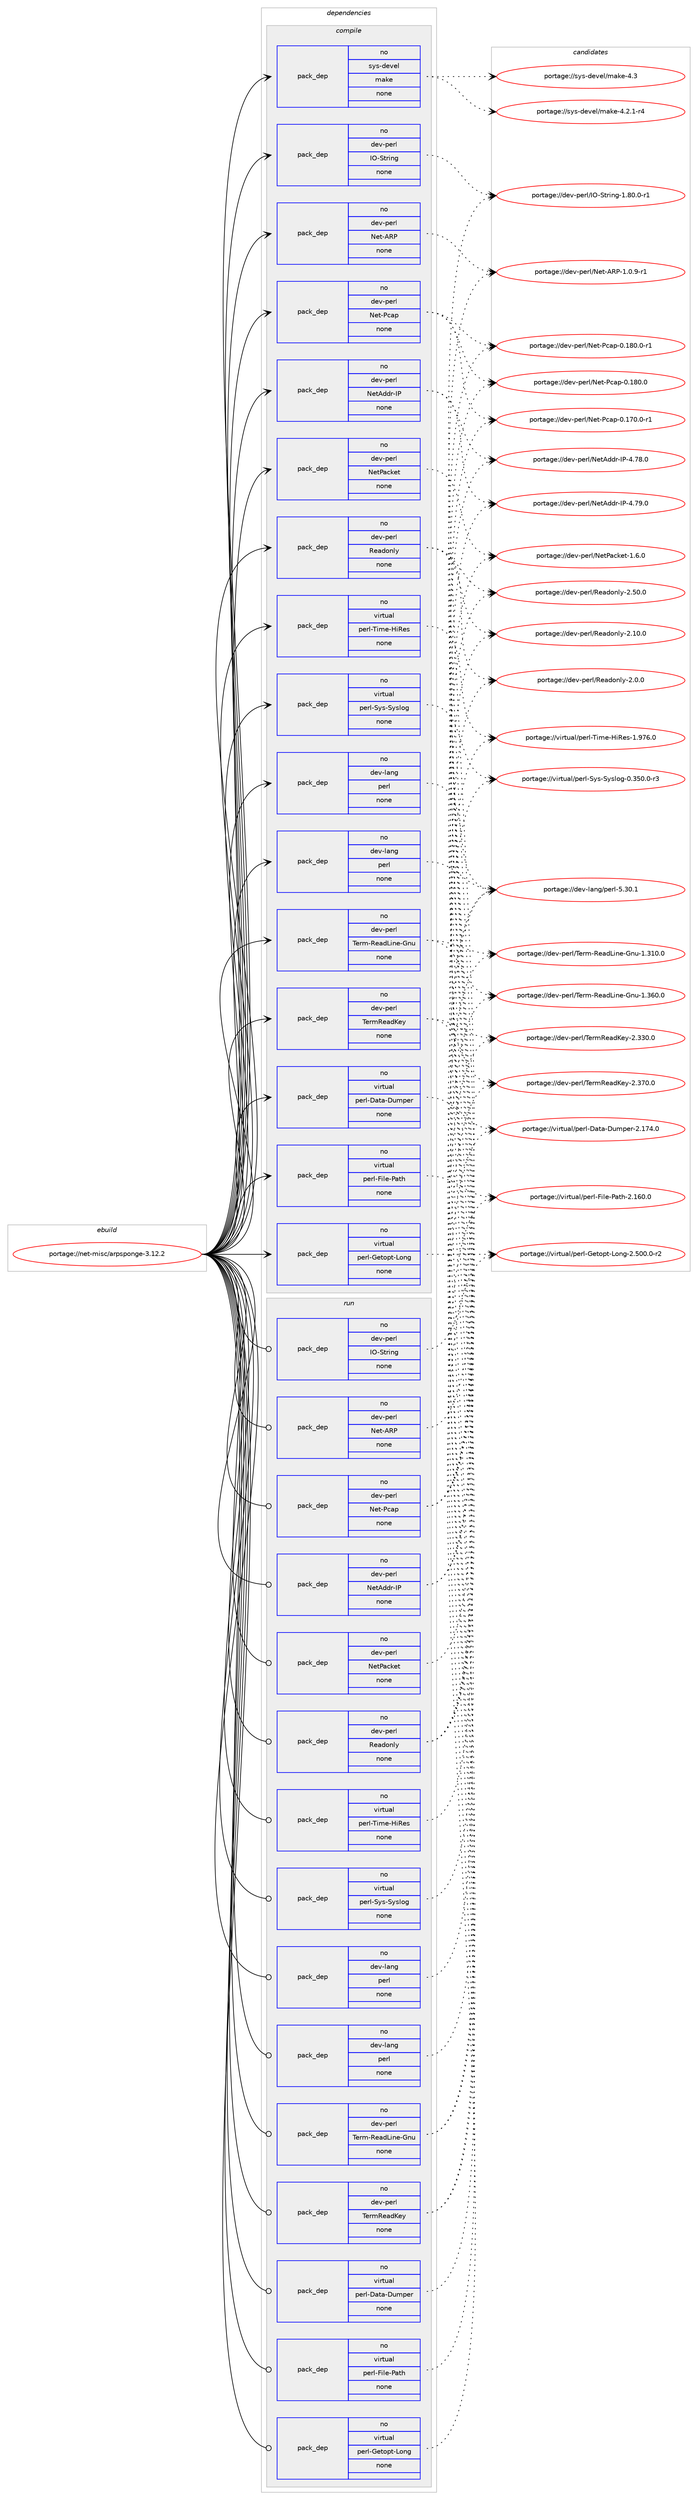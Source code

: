 digraph prolog {

# *************
# Graph options
# *************

newrank=true;
concentrate=true;
compound=true;
graph [rankdir=LR,fontname=Helvetica,fontsize=10,ranksep=1.5];#, ranksep=2.5, nodesep=0.2];
edge  [arrowhead=vee];
node  [fontname=Helvetica,fontsize=10];

# **********
# The ebuild
# **********

subgraph cluster_leftcol {
color=gray;
rank=same;
label=<<i>ebuild</i>>;
id [label="portage://net-misc/arpsponge-3.12.2", color=red, width=4, href="../net-misc/arpsponge-3.12.2.svg"];
}

# ****************
# The dependencies
# ****************

subgraph cluster_midcol {
color=gray;
label=<<i>dependencies</i>>;
subgraph cluster_compile {
fillcolor="#eeeeee";
style=filled;
label=<<i>compile</i>>;
subgraph pack18735 {
dependency22836 [label=<<TABLE BORDER="0" CELLBORDER="1" CELLSPACING="0" CELLPADDING="4" WIDTH="220"><TR><TD ROWSPAN="6" CELLPADDING="30">pack_dep</TD></TR><TR><TD WIDTH="110">no</TD></TR><TR><TD>dev-lang</TD></TR><TR><TD>perl</TD></TR><TR><TD>none</TD></TR><TR><TD></TD></TR></TABLE>>, shape=none, color=blue];
}
id:e -> dependency22836:w [weight=20,style="solid",arrowhead="vee"];
subgraph pack18736 {
dependency22837 [label=<<TABLE BORDER="0" CELLBORDER="1" CELLSPACING="0" CELLPADDING="4" WIDTH="220"><TR><TD ROWSPAN="6" CELLPADDING="30">pack_dep</TD></TR><TR><TD WIDTH="110">no</TD></TR><TR><TD>dev-lang</TD></TR><TR><TD>perl</TD></TR><TR><TD>none</TD></TR><TR><TD></TD></TR></TABLE>>, shape=none, color=blue];
}
id:e -> dependency22837:w [weight=20,style="solid",arrowhead="vee"];
subgraph pack18737 {
dependency22838 [label=<<TABLE BORDER="0" CELLBORDER="1" CELLSPACING="0" CELLPADDING="4" WIDTH="220"><TR><TD ROWSPAN="6" CELLPADDING="30">pack_dep</TD></TR><TR><TD WIDTH="110">no</TD></TR><TR><TD>dev-perl</TD></TR><TR><TD>IO-String</TD></TR><TR><TD>none</TD></TR><TR><TD></TD></TR></TABLE>>, shape=none, color=blue];
}
id:e -> dependency22838:w [weight=20,style="solid",arrowhead="vee"];
subgraph pack18738 {
dependency22839 [label=<<TABLE BORDER="0" CELLBORDER="1" CELLSPACING="0" CELLPADDING="4" WIDTH="220"><TR><TD ROWSPAN="6" CELLPADDING="30">pack_dep</TD></TR><TR><TD WIDTH="110">no</TD></TR><TR><TD>dev-perl</TD></TR><TR><TD>Net-ARP</TD></TR><TR><TD>none</TD></TR><TR><TD></TD></TR></TABLE>>, shape=none, color=blue];
}
id:e -> dependency22839:w [weight=20,style="solid",arrowhead="vee"];
subgraph pack18739 {
dependency22840 [label=<<TABLE BORDER="0" CELLBORDER="1" CELLSPACING="0" CELLPADDING="4" WIDTH="220"><TR><TD ROWSPAN="6" CELLPADDING="30">pack_dep</TD></TR><TR><TD WIDTH="110">no</TD></TR><TR><TD>dev-perl</TD></TR><TR><TD>Net-Pcap</TD></TR><TR><TD>none</TD></TR><TR><TD></TD></TR></TABLE>>, shape=none, color=blue];
}
id:e -> dependency22840:w [weight=20,style="solid",arrowhead="vee"];
subgraph pack18740 {
dependency22841 [label=<<TABLE BORDER="0" CELLBORDER="1" CELLSPACING="0" CELLPADDING="4" WIDTH="220"><TR><TD ROWSPAN="6" CELLPADDING="30">pack_dep</TD></TR><TR><TD WIDTH="110">no</TD></TR><TR><TD>dev-perl</TD></TR><TR><TD>NetAddr-IP</TD></TR><TR><TD>none</TD></TR><TR><TD></TD></TR></TABLE>>, shape=none, color=blue];
}
id:e -> dependency22841:w [weight=20,style="solid",arrowhead="vee"];
subgraph pack18741 {
dependency22842 [label=<<TABLE BORDER="0" CELLBORDER="1" CELLSPACING="0" CELLPADDING="4" WIDTH="220"><TR><TD ROWSPAN="6" CELLPADDING="30">pack_dep</TD></TR><TR><TD WIDTH="110">no</TD></TR><TR><TD>dev-perl</TD></TR><TR><TD>NetPacket</TD></TR><TR><TD>none</TD></TR><TR><TD></TD></TR></TABLE>>, shape=none, color=blue];
}
id:e -> dependency22842:w [weight=20,style="solid",arrowhead="vee"];
subgraph pack18742 {
dependency22843 [label=<<TABLE BORDER="0" CELLBORDER="1" CELLSPACING="0" CELLPADDING="4" WIDTH="220"><TR><TD ROWSPAN="6" CELLPADDING="30">pack_dep</TD></TR><TR><TD WIDTH="110">no</TD></TR><TR><TD>dev-perl</TD></TR><TR><TD>Readonly</TD></TR><TR><TD>none</TD></TR><TR><TD></TD></TR></TABLE>>, shape=none, color=blue];
}
id:e -> dependency22843:w [weight=20,style="solid",arrowhead="vee"];
subgraph pack18743 {
dependency22844 [label=<<TABLE BORDER="0" CELLBORDER="1" CELLSPACING="0" CELLPADDING="4" WIDTH="220"><TR><TD ROWSPAN="6" CELLPADDING="30">pack_dep</TD></TR><TR><TD WIDTH="110">no</TD></TR><TR><TD>dev-perl</TD></TR><TR><TD>Term-ReadLine-Gnu</TD></TR><TR><TD>none</TD></TR><TR><TD></TD></TR></TABLE>>, shape=none, color=blue];
}
id:e -> dependency22844:w [weight=20,style="solid",arrowhead="vee"];
subgraph pack18744 {
dependency22845 [label=<<TABLE BORDER="0" CELLBORDER="1" CELLSPACING="0" CELLPADDING="4" WIDTH="220"><TR><TD ROWSPAN="6" CELLPADDING="30">pack_dep</TD></TR><TR><TD WIDTH="110">no</TD></TR><TR><TD>dev-perl</TD></TR><TR><TD>TermReadKey</TD></TR><TR><TD>none</TD></TR><TR><TD></TD></TR></TABLE>>, shape=none, color=blue];
}
id:e -> dependency22845:w [weight=20,style="solid",arrowhead="vee"];
subgraph pack18745 {
dependency22846 [label=<<TABLE BORDER="0" CELLBORDER="1" CELLSPACING="0" CELLPADDING="4" WIDTH="220"><TR><TD ROWSPAN="6" CELLPADDING="30">pack_dep</TD></TR><TR><TD WIDTH="110">no</TD></TR><TR><TD>sys-devel</TD></TR><TR><TD>make</TD></TR><TR><TD>none</TD></TR><TR><TD></TD></TR></TABLE>>, shape=none, color=blue];
}
id:e -> dependency22846:w [weight=20,style="solid",arrowhead="vee"];
subgraph pack18746 {
dependency22847 [label=<<TABLE BORDER="0" CELLBORDER="1" CELLSPACING="0" CELLPADDING="4" WIDTH="220"><TR><TD ROWSPAN="6" CELLPADDING="30">pack_dep</TD></TR><TR><TD WIDTH="110">no</TD></TR><TR><TD>virtual</TD></TR><TR><TD>perl-Data-Dumper</TD></TR><TR><TD>none</TD></TR><TR><TD></TD></TR></TABLE>>, shape=none, color=blue];
}
id:e -> dependency22847:w [weight=20,style="solid",arrowhead="vee"];
subgraph pack18747 {
dependency22848 [label=<<TABLE BORDER="0" CELLBORDER="1" CELLSPACING="0" CELLPADDING="4" WIDTH="220"><TR><TD ROWSPAN="6" CELLPADDING="30">pack_dep</TD></TR><TR><TD WIDTH="110">no</TD></TR><TR><TD>virtual</TD></TR><TR><TD>perl-File-Path</TD></TR><TR><TD>none</TD></TR><TR><TD></TD></TR></TABLE>>, shape=none, color=blue];
}
id:e -> dependency22848:w [weight=20,style="solid",arrowhead="vee"];
subgraph pack18748 {
dependency22849 [label=<<TABLE BORDER="0" CELLBORDER="1" CELLSPACING="0" CELLPADDING="4" WIDTH="220"><TR><TD ROWSPAN="6" CELLPADDING="30">pack_dep</TD></TR><TR><TD WIDTH="110">no</TD></TR><TR><TD>virtual</TD></TR><TR><TD>perl-Getopt-Long</TD></TR><TR><TD>none</TD></TR><TR><TD></TD></TR></TABLE>>, shape=none, color=blue];
}
id:e -> dependency22849:w [weight=20,style="solid",arrowhead="vee"];
subgraph pack18749 {
dependency22850 [label=<<TABLE BORDER="0" CELLBORDER="1" CELLSPACING="0" CELLPADDING="4" WIDTH="220"><TR><TD ROWSPAN="6" CELLPADDING="30">pack_dep</TD></TR><TR><TD WIDTH="110">no</TD></TR><TR><TD>virtual</TD></TR><TR><TD>perl-Sys-Syslog</TD></TR><TR><TD>none</TD></TR><TR><TD></TD></TR></TABLE>>, shape=none, color=blue];
}
id:e -> dependency22850:w [weight=20,style="solid",arrowhead="vee"];
subgraph pack18750 {
dependency22851 [label=<<TABLE BORDER="0" CELLBORDER="1" CELLSPACING="0" CELLPADDING="4" WIDTH="220"><TR><TD ROWSPAN="6" CELLPADDING="30">pack_dep</TD></TR><TR><TD WIDTH="110">no</TD></TR><TR><TD>virtual</TD></TR><TR><TD>perl-Time-HiRes</TD></TR><TR><TD>none</TD></TR><TR><TD></TD></TR></TABLE>>, shape=none, color=blue];
}
id:e -> dependency22851:w [weight=20,style="solid",arrowhead="vee"];
}
subgraph cluster_compileandrun {
fillcolor="#eeeeee";
style=filled;
label=<<i>compile and run</i>>;
}
subgraph cluster_run {
fillcolor="#eeeeee";
style=filled;
label=<<i>run</i>>;
subgraph pack18751 {
dependency22852 [label=<<TABLE BORDER="0" CELLBORDER="1" CELLSPACING="0" CELLPADDING="4" WIDTH="220"><TR><TD ROWSPAN="6" CELLPADDING="30">pack_dep</TD></TR><TR><TD WIDTH="110">no</TD></TR><TR><TD>dev-lang</TD></TR><TR><TD>perl</TD></TR><TR><TD>none</TD></TR><TR><TD></TD></TR></TABLE>>, shape=none, color=blue];
}
id:e -> dependency22852:w [weight=20,style="solid",arrowhead="odot"];
subgraph pack18752 {
dependency22853 [label=<<TABLE BORDER="0" CELLBORDER="1" CELLSPACING="0" CELLPADDING="4" WIDTH="220"><TR><TD ROWSPAN="6" CELLPADDING="30">pack_dep</TD></TR><TR><TD WIDTH="110">no</TD></TR><TR><TD>dev-lang</TD></TR><TR><TD>perl</TD></TR><TR><TD>none</TD></TR><TR><TD></TD></TR></TABLE>>, shape=none, color=blue];
}
id:e -> dependency22853:w [weight=20,style="solid",arrowhead="odot"];
subgraph pack18753 {
dependency22854 [label=<<TABLE BORDER="0" CELLBORDER="1" CELLSPACING="0" CELLPADDING="4" WIDTH="220"><TR><TD ROWSPAN="6" CELLPADDING="30">pack_dep</TD></TR><TR><TD WIDTH="110">no</TD></TR><TR><TD>dev-perl</TD></TR><TR><TD>IO-String</TD></TR><TR><TD>none</TD></TR><TR><TD></TD></TR></TABLE>>, shape=none, color=blue];
}
id:e -> dependency22854:w [weight=20,style="solid",arrowhead="odot"];
subgraph pack18754 {
dependency22855 [label=<<TABLE BORDER="0" CELLBORDER="1" CELLSPACING="0" CELLPADDING="4" WIDTH="220"><TR><TD ROWSPAN="6" CELLPADDING="30">pack_dep</TD></TR><TR><TD WIDTH="110">no</TD></TR><TR><TD>dev-perl</TD></TR><TR><TD>Net-ARP</TD></TR><TR><TD>none</TD></TR><TR><TD></TD></TR></TABLE>>, shape=none, color=blue];
}
id:e -> dependency22855:w [weight=20,style="solid",arrowhead="odot"];
subgraph pack18755 {
dependency22856 [label=<<TABLE BORDER="0" CELLBORDER="1" CELLSPACING="0" CELLPADDING="4" WIDTH="220"><TR><TD ROWSPAN="6" CELLPADDING="30">pack_dep</TD></TR><TR><TD WIDTH="110">no</TD></TR><TR><TD>dev-perl</TD></TR><TR><TD>Net-Pcap</TD></TR><TR><TD>none</TD></TR><TR><TD></TD></TR></TABLE>>, shape=none, color=blue];
}
id:e -> dependency22856:w [weight=20,style="solid",arrowhead="odot"];
subgraph pack18756 {
dependency22857 [label=<<TABLE BORDER="0" CELLBORDER="1" CELLSPACING="0" CELLPADDING="4" WIDTH="220"><TR><TD ROWSPAN="6" CELLPADDING="30">pack_dep</TD></TR><TR><TD WIDTH="110">no</TD></TR><TR><TD>dev-perl</TD></TR><TR><TD>NetAddr-IP</TD></TR><TR><TD>none</TD></TR><TR><TD></TD></TR></TABLE>>, shape=none, color=blue];
}
id:e -> dependency22857:w [weight=20,style="solid",arrowhead="odot"];
subgraph pack18757 {
dependency22858 [label=<<TABLE BORDER="0" CELLBORDER="1" CELLSPACING="0" CELLPADDING="4" WIDTH="220"><TR><TD ROWSPAN="6" CELLPADDING="30">pack_dep</TD></TR><TR><TD WIDTH="110">no</TD></TR><TR><TD>dev-perl</TD></TR><TR><TD>NetPacket</TD></TR><TR><TD>none</TD></TR><TR><TD></TD></TR></TABLE>>, shape=none, color=blue];
}
id:e -> dependency22858:w [weight=20,style="solid",arrowhead="odot"];
subgraph pack18758 {
dependency22859 [label=<<TABLE BORDER="0" CELLBORDER="1" CELLSPACING="0" CELLPADDING="4" WIDTH="220"><TR><TD ROWSPAN="6" CELLPADDING="30">pack_dep</TD></TR><TR><TD WIDTH="110">no</TD></TR><TR><TD>dev-perl</TD></TR><TR><TD>Readonly</TD></TR><TR><TD>none</TD></TR><TR><TD></TD></TR></TABLE>>, shape=none, color=blue];
}
id:e -> dependency22859:w [weight=20,style="solid",arrowhead="odot"];
subgraph pack18759 {
dependency22860 [label=<<TABLE BORDER="0" CELLBORDER="1" CELLSPACING="0" CELLPADDING="4" WIDTH="220"><TR><TD ROWSPAN="6" CELLPADDING="30">pack_dep</TD></TR><TR><TD WIDTH="110">no</TD></TR><TR><TD>dev-perl</TD></TR><TR><TD>Term-ReadLine-Gnu</TD></TR><TR><TD>none</TD></TR><TR><TD></TD></TR></TABLE>>, shape=none, color=blue];
}
id:e -> dependency22860:w [weight=20,style="solid",arrowhead="odot"];
subgraph pack18760 {
dependency22861 [label=<<TABLE BORDER="0" CELLBORDER="1" CELLSPACING="0" CELLPADDING="4" WIDTH="220"><TR><TD ROWSPAN="6" CELLPADDING="30">pack_dep</TD></TR><TR><TD WIDTH="110">no</TD></TR><TR><TD>dev-perl</TD></TR><TR><TD>TermReadKey</TD></TR><TR><TD>none</TD></TR><TR><TD></TD></TR></TABLE>>, shape=none, color=blue];
}
id:e -> dependency22861:w [weight=20,style="solid",arrowhead="odot"];
subgraph pack18761 {
dependency22862 [label=<<TABLE BORDER="0" CELLBORDER="1" CELLSPACING="0" CELLPADDING="4" WIDTH="220"><TR><TD ROWSPAN="6" CELLPADDING="30">pack_dep</TD></TR><TR><TD WIDTH="110">no</TD></TR><TR><TD>virtual</TD></TR><TR><TD>perl-Data-Dumper</TD></TR><TR><TD>none</TD></TR><TR><TD></TD></TR></TABLE>>, shape=none, color=blue];
}
id:e -> dependency22862:w [weight=20,style="solid",arrowhead="odot"];
subgraph pack18762 {
dependency22863 [label=<<TABLE BORDER="0" CELLBORDER="1" CELLSPACING="0" CELLPADDING="4" WIDTH="220"><TR><TD ROWSPAN="6" CELLPADDING="30">pack_dep</TD></TR><TR><TD WIDTH="110">no</TD></TR><TR><TD>virtual</TD></TR><TR><TD>perl-File-Path</TD></TR><TR><TD>none</TD></TR><TR><TD></TD></TR></TABLE>>, shape=none, color=blue];
}
id:e -> dependency22863:w [weight=20,style="solid",arrowhead="odot"];
subgraph pack18763 {
dependency22864 [label=<<TABLE BORDER="0" CELLBORDER="1" CELLSPACING="0" CELLPADDING="4" WIDTH="220"><TR><TD ROWSPAN="6" CELLPADDING="30">pack_dep</TD></TR><TR><TD WIDTH="110">no</TD></TR><TR><TD>virtual</TD></TR><TR><TD>perl-Getopt-Long</TD></TR><TR><TD>none</TD></TR><TR><TD></TD></TR></TABLE>>, shape=none, color=blue];
}
id:e -> dependency22864:w [weight=20,style="solid",arrowhead="odot"];
subgraph pack18764 {
dependency22865 [label=<<TABLE BORDER="0" CELLBORDER="1" CELLSPACING="0" CELLPADDING="4" WIDTH="220"><TR><TD ROWSPAN="6" CELLPADDING="30">pack_dep</TD></TR><TR><TD WIDTH="110">no</TD></TR><TR><TD>virtual</TD></TR><TR><TD>perl-Sys-Syslog</TD></TR><TR><TD>none</TD></TR><TR><TD></TD></TR></TABLE>>, shape=none, color=blue];
}
id:e -> dependency22865:w [weight=20,style="solid",arrowhead="odot"];
subgraph pack18765 {
dependency22866 [label=<<TABLE BORDER="0" CELLBORDER="1" CELLSPACING="0" CELLPADDING="4" WIDTH="220"><TR><TD ROWSPAN="6" CELLPADDING="30">pack_dep</TD></TR><TR><TD WIDTH="110">no</TD></TR><TR><TD>virtual</TD></TR><TR><TD>perl-Time-HiRes</TD></TR><TR><TD>none</TD></TR><TR><TD></TD></TR></TABLE>>, shape=none, color=blue];
}
id:e -> dependency22866:w [weight=20,style="solid",arrowhead="odot"];
}
}

# **************
# The candidates
# **************

subgraph cluster_choices {
rank=same;
color=gray;
label=<<i>candidates</i>>;

subgraph choice18735 {
color=black;
nodesep=1;
choice10010111845108971101034711210111410845534651484649 [label="portage://dev-lang/perl-5.30.1", color=red, width=4,href="../dev-lang/perl-5.30.1.svg"];
dependency22836:e -> choice10010111845108971101034711210111410845534651484649:w [style=dotted,weight="100"];
}
subgraph choice18736 {
color=black;
nodesep=1;
choice10010111845108971101034711210111410845534651484649 [label="portage://dev-lang/perl-5.30.1", color=red, width=4,href="../dev-lang/perl-5.30.1.svg"];
dependency22837:e -> choice10010111845108971101034711210111410845534651484649:w [style=dotted,weight="100"];
}
subgraph choice18737 {
color=black;
nodesep=1;
choice100101118451121011141084773794583116114105110103454946564846484511449 [label="portage://dev-perl/IO-String-1.80.0-r1", color=red, width=4,href="../dev-perl/IO-String-1.80.0-r1.svg"];
dependency22838:e -> choice100101118451121011141084773794583116114105110103454946564846484511449:w [style=dotted,weight="100"];
}
subgraph choice18738 {
color=black;
nodesep=1;
choice100101118451121011141084778101116456582804549464846574511449 [label="portage://dev-perl/Net-ARP-1.0.9-r1", color=red, width=4,href="../dev-perl/Net-ARP-1.0.9-r1.svg"];
dependency22839:e -> choice100101118451121011141084778101116456582804549464846574511449:w [style=dotted,weight="100"];
}
subgraph choice18739 {
color=black;
nodesep=1;
choice1001011184511210111410847781011164580999711245484649564846484511449 [label="portage://dev-perl/Net-Pcap-0.180.0-r1", color=red, width=4,href="../dev-perl/Net-Pcap-0.180.0-r1.svg"];
choice100101118451121011141084778101116458099971124548464956484648 [label="portage://dev-perl/Net-Pcap-0.180.0", color=red, width=4,href="../dev-perl/Net-Pcap-0.180.0.svg"];
choice1001011184511210111410847781011164580999711245484649554846484511449 [label="portage://dev-perl/Net-Pcap-0.170.0-r1", color=red, width=4,href="../dev-perl/Net-Pcap-0.170.0-r1.svg"];
dependency22840:e -> choice1001011184511210111410847781011164580999711245484649564846484511449:w [style=dotted,weight="100"];
dependency22840:e -> choice100101118451121011141084778101116458099971124548464956484648:w [style=dotted,weight="100"];
dependency22840:e -> choice1001011184511210111410847781011164580999711245484649554846484511449:w [style=dotted,weight="100"];
}
subgraph choice18740 {
color=black;
nodesep=1;
choice1001011184511210111410847781011166510010011445738045524655574648 [label="portage://dev-perl/NetAddr-IP-4.79.0", color=red, width=4,href="../dev-perl/NetAddr-IP-4.79.0.svg"];
choice1001011184511210111410847781011166510010011445738045524655564648 [label="portage://dev-perl/NetAddr-IP-4.78.0", color=red, width=4,href="../dev-perl/NetAddr-IP-4.78.0.svg"];
dependency22841:e -> choice1001011184511210111410847781011166510010011445738045524655574648:w [style=dotted,weight="100"];
dependency22841:e -> choice1001011184511210111410847781011166510010011445738045524655564648:w [style=dotted,weight="100"];
}
subgraph choice18741 {
color=black;
nodesep=1;
choice100101118451121011141084778101116809799107101116454946544648 [label="portage://dev-perl/NetPacket-1.6.0", color=red, width=4,href="../dev-perl/NetPacket-1.6.0.svg"];
dependency22842:e -> choice100101118451121011141084778101116809799107101116454946544648:w [style=dotted,weight="100"];
}
subgraph choice18742 {
color=black;
nodesep=1;
choice1001011184511210111410847821019710011111010812145504653484648 [label="portage://dev-perl/Readonly-2.50.0", color=red, width=4,href="../dev-perl/Readonly-2.50.0.svg"];
choice1001011184511210111410847821019710011111010812145504649484648 [label="portage://dev-perl/Readonly-2.10.0", color=red, width=4,href="../dev-perl/Readonly-2.10.0.svg"];
choice10010111845112101114108478210197100111110108121455046484648 [label="portage://dev-perl/Readonly-2.0.0", color=red, width=4,href="../dev-perl/Readonly-2.0.0.svg"];
dependency22843:e -> choice1001011184511210111410847821019710011111010812145504653484648:w [style=dotted,weight="100"];
dependency22843:e -> choice1001011184511210111410847821019710011111010812145504649484648:w [style=dotted,weight="100"];
dependency22843:e -> choice10010111845112101114108478210197100111110108121455046484648:w [style=dotted,weight="100"];
}
subgraph choice18743 {
color=black;
nodesep=1;
choice1001011184511210111410847841011141094582101971007610511010145711101174549465154484648 [label="portage://dev-perl/Term-ReadLine-Gnu-1.360.0", color=red, width=4,href="../dev-perl/Term-ReadLine-Gnu-1.360.0.svg"];
choice1001011184511210111410847841011141094582101971007610511010145711101174549465149484648 [label="portage://dev-perl/Term-ReadLine-Gnu-1.310.0", color=red, width=4,href="../dev-perl/Term-ReadLine-Gnu-1.310.0.svg"];
dependency22844:e -> choice1001011184511210111410847841011141094582101971007610511010145711101174549465154484648:w [style=dotted,weight="100"];
dependency22844:e -> choice1001011184511210111410847841011141094582101971007610511010145711101174549465149484648:w [style=dotted,weight="100"];
}
subgraph choice18744 {
color=black;
nodesep=1;
choice1001011184511210111410847841011141098210197100751011214550465155484648 [label="portage://dev-perl/TermReadKey-2.370.0", color=red, width=4,href="../dev-perl/TermReadKey-2.370.0.svg"];
choice1001011184511210111410847841011141098210197100751011214550465151484648 [label="portage://dev-perl/TermReadKey-2.330.0", color=red, width=4,href="../dev-perl/TermReadKey-2.330.0.svg"];
dependency22845:e -> choice1001011184511210111410847841011141098210197100751011214550465155484648:w [style=dotted,weight="100"];
dependency22845:e -> choice1001011184511210111410847841011141098210197100751011214550465151484648:w [style=dotted,weight="100"];
}
subgraph choice18745 {
color=black;
nodesep=1;
choice11512111545100101118101108471099710710145524651 [label="portage://sys-devel/make-4.3", color=red, width=4,href="../sys-devel/make-4.3.svg"];
choice1151211154510010111810110847109971071014552465046494511452 [label="portage://sys-devel/make-4.2.1-r4", color=red, width=4,href="../sys-devel/make-4.2.1-r4.svg"];
dependency22846:e -> choice11512111545100101118101108471099710710145524651:w [style=dotted,weight="100"];
dependency22846:e -> choice1151211154510010111810110847109971071014552465046494511452:w [style=dotted,weight="100"];
}
subgraph choice18746 {
color=black;
nodesep=1;
choice11810511411611797108471121011141084568971169745681171091121011144550464955524648 [label="portage://virtual/perl-Data-Dumper-2.174.0", color=red, width=4,href="../virtual/perl-Data-Dumper-2.174.0.svg"];
dependency22847:e -> choice11810511411611797108471121011141084568971169745681171091121011144550464955524648:w [style=dotted,weight="100"];
}
subgraph choice18747 {
color=black;
nodesep=1;
choice118105114116117971084711210111410845701051081014580971161044550464954484648 [label="portage://virtual/perl-File-Path-2.160.0", color=red, width=4,href="../virtual/perl-File-Path-2.160.0.svg"];
dependency22848:e -> choice118105114116117971084711210111410845701051081014580971161044550464954484648:w [style=dotted,weight="100"];
}
subgraph choice18748 {
color=black;
nodesep=1;
choice11810511411611797108471121011141084571101116111112116457611111010345504653484846484511450 [label="portage://virtual/perl-Getopt-Long-2.500.0-r2", color=red, width=4,href="../virtual/perl-Getopt-Long-2.500.0-r2.svg"];
dependency22849:e -> choice11810511411611797108471121011141084571101116111112116457611111010345504653484846484511450:w [style=dotted,weight="100"];
}
subgraph choice18749 {
color=black;
nodesep=1;
choice11810511411611797108471121011141084583121115458312111510811110345484651534846484511451 [label="portage://virtual/perl-Sys-Syslog-0.350.0-r3", color=red, width=4,href="../virtual/perl-Sys-Syslog-0.350.0-r3.svg"];
dependency22850:e -> choice11810511411611797108471121011141084583121115458312111510811110345484651534846484511451:w [style=dotted,weight="100"];
}
subgraph choice18750 {
color=black;
nodesep=1;
choice118105114116117971084711210111410845841051091014572105821011154549465755544648 [label="portage://virtual/perl-Time-HiRes-1.976.0", color=red, width=4,href="../virtual/perl-Time-HiRes-1.976.0.svg"];
dependency22851:e -> choice118105114116117971084711210111410845841051091014572105821011154549465755544648:w [style=dotted,weight="100"];
}
subgraph choice18751 {
color=black;
nodesep=1;
choice10010111845108971101034711210111410845534651484649 [label="portage://dev-lang/perl-5.30.1", color=red, width=4,href="../dev-lang/perl-5.30.1.svg"];
dependency22852:e -> choice10010111845108971101034711210111410845534651484649:w [style=dotted,weight="100"];
}
subgraph choice18752 {
color=black;
nodesep=1;
choice10010111845108971101034711210111410845534651484649 [label="portage://dev-lang/perl-5.30.1", color=red, width=4,href="../dev-lang/perl-5.30.1.svg"];
dependency22853:e -> choice10010111845108971101034711210111410845534651484649:w [style=dotted,weight="100"];
}
subgraph choice18753 {
color=black;
nodesep=1;
choice100101118451121011141084773794583116114105110103454946564846484511449 [label="portage://dev-perl/IO-String-1.80.0-r1", color=red, width=4,href="../dev-perl/IO-String-1.80.0-r1.svg"];
dependency22854:e -> choice100101118451121011141084773794583116114105110103454946564846484511449:w [style=dotted,weight="100"];
}
subgraph choice18754 {
color=black;
nodesep=1;
choice100101118451121011141084778101116456582804549464846574511449 [label="portage://dev-perl/Net-ARP-1.0.9-r1", color=red, width=4,href="../dev-perl/Net-ARP-1.0.9-r1.svg"];
dependency22855:e -> choice100101118451121011141084778101116456582804549464846574511449:w [style=dotted,weight="100"];
}
subgraph choice18755 {
color=black;
nodesep=1;
choice1001011184511210111410847781011164580999711245484649564846484511449 [label="portage://dev-perl/Net-Pcap-0.180.0-r1", color=red, width=4,href="../dev-perl/Net-Pcap-0.180.0-r1.svg"];
choice100101118451121011141084778101116458099971124548464956484648 [label="portage://dev-perl/Net-Pcap-0.180.0", color=red, width=4,href="../dev-perl/Net-Pcap-0.180.0.svg"];
choice1001011184511210111410847781011164580999711245484649554846484511449 [label="portage://dev-perl/Net-Pcap-0.170.0-r1", color=red, width=4,href="../dev-perl/Net-Pcap-0.170.0-r1.svg"];
dependency22856:e -> choice1001011184511210111410847781011164580999711245484649564846484511449:w [style=dotted,weight="100"];
dependency22856:e -> choice100101118451121011141084778101116458099971124548464956484648:w [style=dotted,weight="100"];
dependency22856:e -> choice1001011184511210111410847781011164580999711245484649554846484511449:w [style=dotted,weight="100"];
}
subgraph choice18756 {
color=black;
nodesep=1;
choice1001011184511210111410847781011166510010011445738045524655574648 [label="portage://dev-perl/NetAddr-IP-4.79.0", color=red, width=4,href="../dev-perl/NetAddr-IP-4.79.0.svg"];
choice1001011184511210111410847781011166510010011445738045524655564648 [label="portage://dev-perl/NetAddr-IP-4.78.0", color=red, width=4,href="../dev-perl/NetAddr-IP-4.78.0.svg"];
dependency22857:e -> choice1001011184511210111410847781011166510010011445738045524655574648:w [style=dotted,weight="100"];
dependency22857:e -> choice1001011184511210111410847781011166510010011445738045524655564648:w [style=dotted,weight="100"];
}
subgraph choice18757 {
color=black;
nodesep=1;
choice100101118451121011141084778101116809799107101116454946544648 [label="portage://dev-perl/NetPacket-1.6.0", color=red, width=4,href="../dev-perl/NetPacket-1.6.0.svg"];
dependency22858:e -> choice100101118451121011141084778101116809799107101116454946544648:w [style=dotted,weight="100"];
}
subgraph choice18758 {
color=black;
nodesep=1;
choice1001011184511210111410847821019710011111010812145504653484648 [label="portage://dev-perl/Readonly-2.50.0", color=red, width=4,href="../dev-perl/Readonly-2.50.0.svg"];
choice1001011184511210111410847821019710011111010812145504649484648 [label="portage://dev-perl/Readonly-2.10.0", color=red, width=4,href="../dev-perl/Readonly-2.10.0.svg"];
choice10010111845112101114108478210197100111110108121455046484648 [label="portage://dev-perl/Readonly-2.0.0", color=red, width=4,href="../dev-perl/Readonly-2.0.0.svg"];
dependency22859:e -> choice1001011184511210111410847821019710011111010812145504653484648:w [style=dotted,weight="100"];
dependency22859:e -> choice1001011184511210111410847821019710011111010812145504649484648:w [style=dotted,weight="100"];
dependency22859:e -> choice10010111845112101114108478210197100111110108121455046484648:w [style=dotted,weight="100"];
}
subgraph choice18759 {
color=black;
nodesep=1;
choice1001011184511210111410847841011141094582101971007610511010145711101174549465154484648 [label="portage://dev-perl/Term-ReadLine-Gnu-1.360.0", color=red, width=4,href="../dev-perl/Term-ReadLine-Gnu-1.360.0.svg"];
choice1001011184511210111410847841011141094582101971007610511010145711101174549465149484648 [label="portage://dev-perl/Term-ReadLine-Gnu-1.310.0", color=red, width=4,href="../dev-perl/Term-ReadLine-Gnu-1.310.0.svg"];
dependency22860:e -> choice1001011184511210111410847841011141094582101971007610511010145711101174549465154484648:w [style=dotted,weight="100"];
dependency22860:e -> choice1001011184511210111410847841011141094582101971007610511010145711101174549465149484648:w [style=dotted,weight="100"];
}
subgraph choice18760 {
color=black;
nodesep=1;
choice1001011184511210111410847841011141098210197100751011214550465155484648 [label="portage://dev-perl/TermReadKey-2.370.0", color=red, width=4,href="../dev-perl/TermReadKey-2.370.0.svg"];
choice1001011184511210111410847841011141098210197100751011214550465151484648 [label="portage://dev-perl/TermReadKey-2.330.0", color=red, width=4,href="../dev-perl/TermReadKey-2.330.0.svg"];
dependency22861:e -> choice1001011184511210111410847841011141098210197100751011214550465155484648:w [style=dotted,weight="100"];
dependency22861:e -> choice1001011184511210111410847841011141098210197100751011214550465151484648:w [style=dotted,weight="100"];
}
subgraph choice18761 {
color=black;
nodesep=1;
choice11810511411611797108471121011141084568971169745681171091121011144550464955524648 [label="portage://virtual/perl-Data-Dumper-2.174.0", color=red, width=4,href="../virtual/perl-Data-Dumper-2.174.0.svg"];
dependency22862:e -> choice11810511411611797108471121011141084568971169745681171091121011144550464955524648:w [style=dotted,weight="100"];
}
subgraph choice18762 {
color=black;
nodesep=1;
choice118105114116117971084711210111410845701051081014580971161044550464954484648 [label="portage://virtual/perl-File-Path-2.160.0", color=red, width=4,href="../virtual/perl-File-Path-2.160.0.svg"];
dependency22863:e -> choice118105114116117971084711210111410845701051081014580971161044550464954484648:w [style=dotted,weight="100"];
}
subgraph choice18763 {
color=black;
nodesep=1;
choice11810511411611797108471121011141084571101116111112116457611111010345504653484846484511450 [label="portage://virtual/perl-Getopt-Long-2.500.0-r2", color=red, width=4,href="../virtual/perl-Getopt-Long-2.500.0-r2.svg"];
dependency22864:e -> choice11810511411611797108471121011141084571101116111112116457611111010345504653484846484511450:w [style=dotted,weight="100"];
}
subgraph choice18764 {
color=black;
nodesep=1;
choice11810511411611797108471121011141084583121115458312111510811110345484651534846484511451 [label="portage://virtual/perl-Sys-Syslog-0.350.0-r3", color=red, width=4,href="../virtual/perl-Sys-Syslog-0.350.0-r3.svg"];
dependency22865:e -> choice11810511411611797108471121011141084583121115458312111510811110345484651534846484511451:w [style=dotted,weight="100"];
}
subgraph choice18765 {
color=black;
nodesep=1;
choice118105114116117971084711210111410845841051091014572105821011154549465755544648 [label="portage://virtual/perl-Time-HiRes-1.976.0", color=red, width=4,href="../virtual/perl-Time-HiRes-1.976.0.svg"];
dependency22866:e -> choice118105114116117971084711210111410845841051091014572105821011154549465755544648:w [style=dotted,weight="100"];
}
}

}
